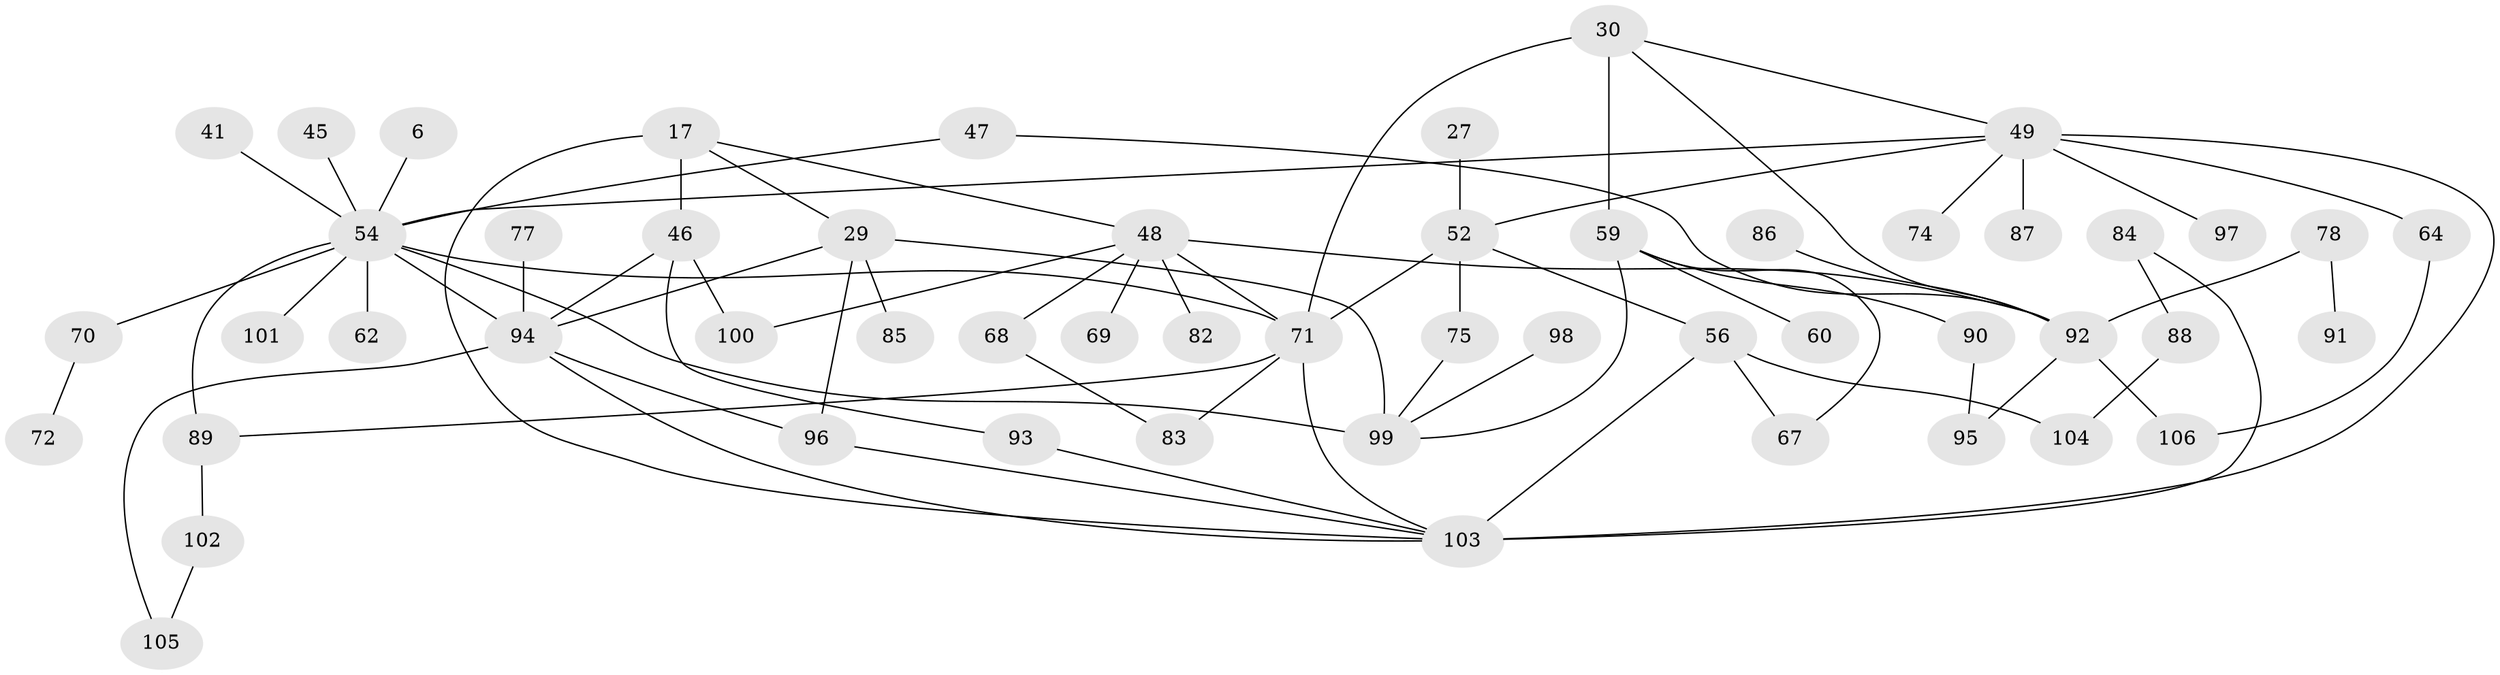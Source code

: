 // original degree distribution, {5: 0.04716981132075472, 9: 0.009433962264150943, 6: 0.04716981132075472, 7: 0.02830188679245283, 2: 0.37735849056603776, 4: 0.14150943396226415, 3: 0.16037735849056603, 1: 0.18867924528301888}
// Generated by graph-tools (version 1.1) at 2025/45/03/04/25 21:45:02]
// undirected, 53 vertices, 76 edges
graph export_dot {
graph [start="1"]
  node [color=gray90,style=filled];
  6;
  17;
  27;
  29 [super="+19"];
  30 [super="+22"];
  41;
  45;
  46 [super="+20"];
  47;
  48 [super="+28+37"];
  49 [super="+26"];
  52 [super="+51"];
  54 [super="+40+21"];
  56;
  59 [super="+57"];
  60;
  62;
  64;
  67;
  68;
  69;
  70;
  71 [super="+25+38+5+65"];
  72;
  74 [super="+42"];
  75 [super="+58"];
  77;
  78;
  82;
  83 [super="+15"];
  84 [super="+39"];
  85;
  86;
  87;
  88;
  89 [super="+63"];
  90 [super="+81"];
  91;
  92 [super="+34+18+16"];
  93;
  94 [super="+35+61+66"];
  95;
  96 [super="+80+31"];
  97;
  98;
  99 [super="+9"];
  100;
  101;
  102;
  103 [super="+73+50+79"];
  104;
  105;
  106;
  6 -- 54 [weight=2];
  17 -- 46 [weight=2];
  17 -- 29;
  17 -- 103;
  17 -- 48;
  27 -- 52;
  29 -- 99 [weight=2];
  29 -- 85;
  29 -- 96;
  29 -- 94;
  30 -- 59 [weight=2];
  30 -- 49 [weight=2];
  30 -- 71 [weight=3];
  30 -- 92;
  41 -- 54;
  45 -- 54;
  46 -- 100;
  46 -- 93;
  46 -- 94;
  47 -- 92;
  47 -- 54;
  48 -- 92 [weight=2];
  48 -- 100;
  48 -- 68;
  48 -- 69;
  48 -- 71;
  48 -- 82;
  49 -- 64;
  49 -- 52;
  49 -- 97;
  49 -- 87;
  49 -- 103 [weight=3];
  49 -- 54;
  49 -- 74;
  52 -- 56;
  52 -- 71 [weight=2];
  52 -- 75 [weight=2];
  54 -- 89 [weight=3];
  54 -- 99 [weight=2];
  54 -- 62;
  54 -- 101;
  54 -- 70;
  54 -- 71 [weight=2];
  54 -- 94 [weight=2];
  56 -- 67;
  56 -- 104;
  56 -- 103;
  59 -- 90 [weight=2];
  59 -- 99;
  59 -- 67;
  59 -- 60;
  64 -- 106;
  68 -- 83;
  70 -- 72;
  71 -- 83;
  71 -- 89;
  71 -- 103;
  75 -- 99;
  77 -- 94;
  78 -- 91;
  78 -- 92;
  84 -- 88;
  84 -- 103;
  86 -- 92;
  88 -- 104;
  89 -- 102 [weight=2];
  90 -- 95;
  92 -- 106;
  92 -- 95;
  93 -- 103;
  94 -- 96;
  94 -- 105;
  94 -- 103;
  96 -- 103;
  98 -- 99;
  102 -- 105;
}
